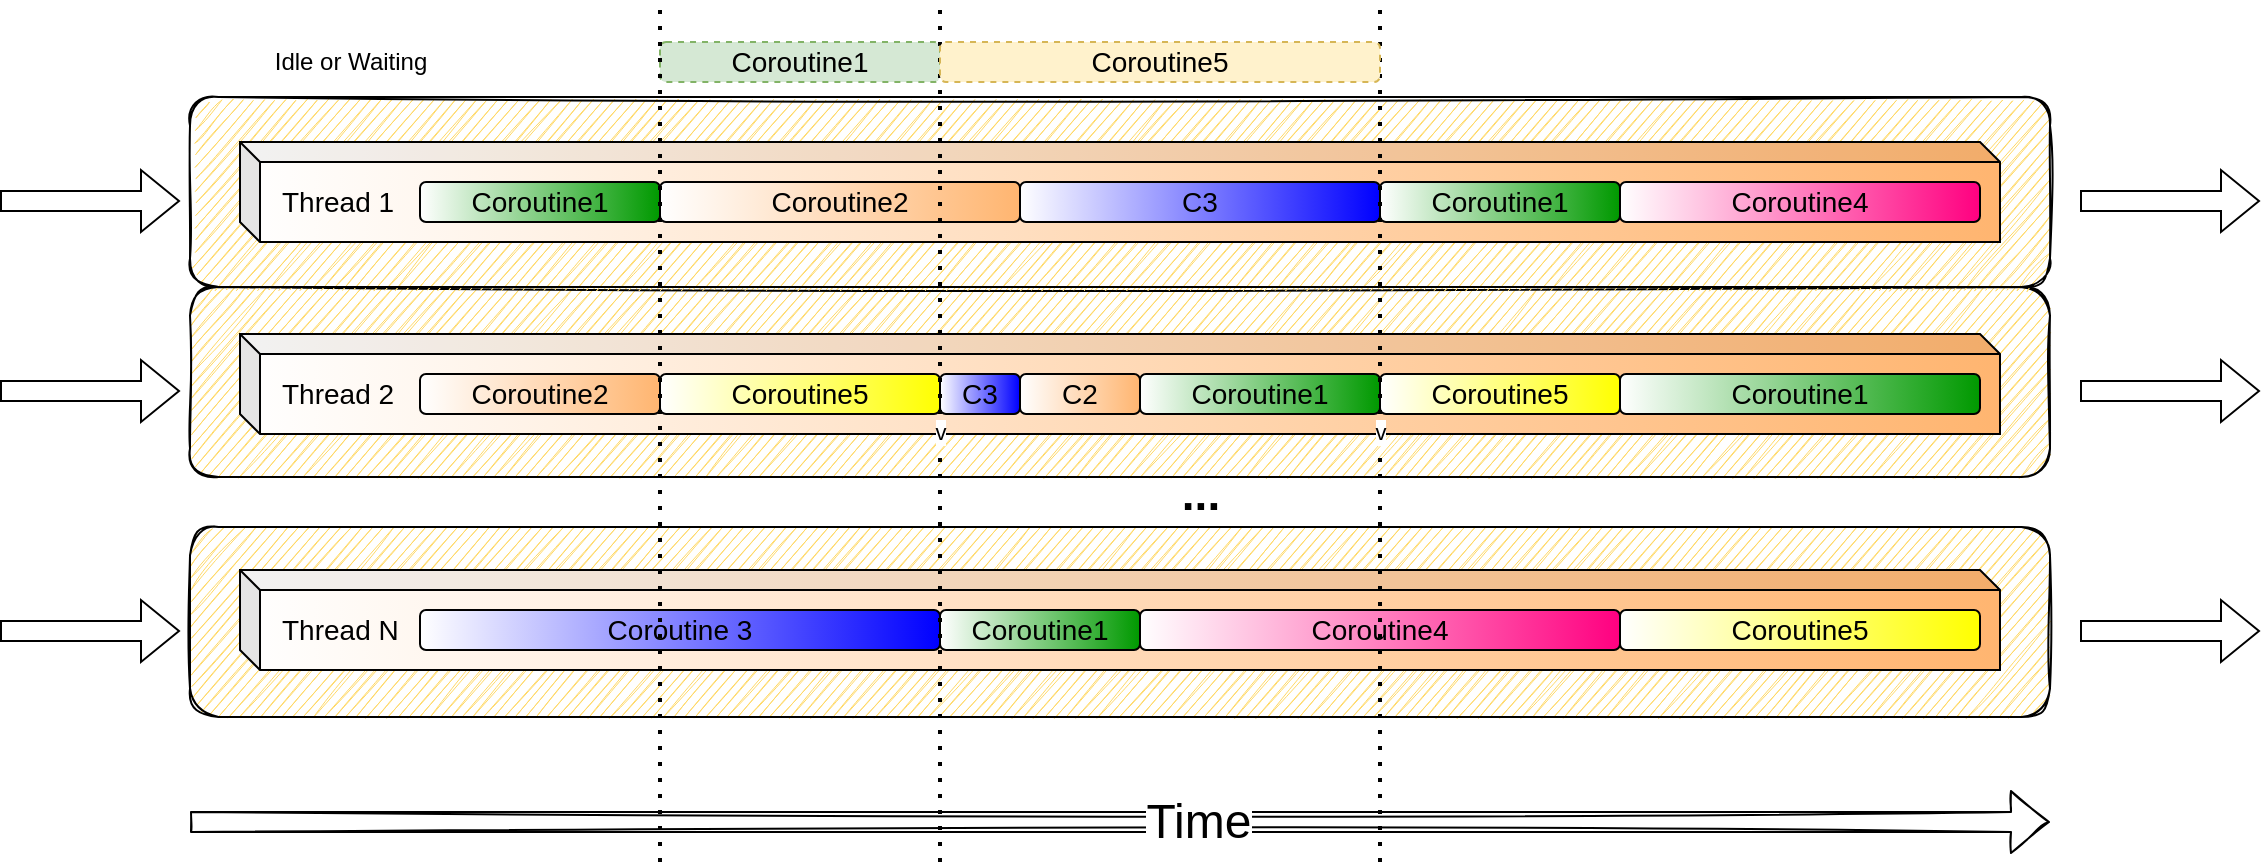 <mxfile version="24.7.8">
  <diagram id="gcXxg-jRAJFsOrIHN8xj" name="Page-1">
    <mxGraphModel dx="1941" dy="739" grid="1" gridSize="10" guides="1" tooltips="1" connect="1" arrows="1" fold="1" page="1" pageScale="1" pageWidth="827" pageHeight="1169" math="0" shadow="0">
      <root>
        <mxCell id="0" />
        <mxCell id="1" parent="0" />
        <mxCell id="jIrOgxdyWm36mc7Ax3gl-1" value="" style="rounded=1;whiteSpace=wrap;html=1;fontSize=38;fillColor=#FFD966;gradientColor=none;gradientDirection=west;shadow=0;sketch=1;strokeWidth=1;perimeterSpacing=1;glass=0;" parent="1" vertex="1">
          <mxGeometry x="-25" y="372.5" width="930" height="95" as="geometry" />
        </mxCell>
        <mxCell id="jIrOgxdyWm36mc7Ax3gl-2" value="" style="shape=flexArrow;endArrow=classic;html=1;rounded=0;fontSize=14;" parent="1" edge="1">
          <mxGeometry width="50" height="50" relative="1" as="geometry">
            <mxPoint x="-120" y="424.5" as="sourcePoint" />
            <mxPoint x="-30" y="424.5" as="targetPoint" />
          </mxGeometry>
        </mxCell>
        <mxCell id="jIrOgxdyWm36mc7Ax3gl-3" value="" style="shape=flexArrow;endArrow=classic;html=1;rounded=0;fontSize=14;" parent="1" edge="1">
          <mxGeometry width="50" height="50" relative="1" as="geometry">
            <mxPoint x="920" y="424.5" as="sourcePoint" />
            <mxPoint x="1010" y="424.5" as="targetPoint" />
          </mxGeometry>
        </mxCell>
        <mxCell id="jIrOgxdyWm36mc7Ax3gl-4" value="" style="rounded=1;whiteSpace=wrap;html=1;fontSize=38;fillColor=#FFD966;gradientColor=none;gradientDirection=west;shadow=0;sketch=1;strokeWidth=1;perimeterSpacing=1;glass=0;" parent="1" vertex="1">
          <mxGeometry x="-25" y="252.5" width="930" height="95" as="geometry" />
        </mxCell>
        <mxCell id="jIrOgxdyWm36mc7Ax3gl-5" value="" style="shape=flexArrow;endArrow=classic;html=1;rounded=0;fontSize=14;" parent="1" edge="1">
          <mxGeometry width="50" height="50" relative="1" as="geometry">
            <mxPoint x="-120" y="304.5" as="sourcePoint" />
            <mxPoint x="-30" y="304.5" as="targetPoint" />
          </mxGeometry>
        </mxCell>
        <mxCell id="jIrOgxdyWm36mc7Ax3gl-6" value="" style="shape=flexArrow;endArrow=classic;html=1;rounded=0;fontSize=14;" parent="1" edge="1">
          <mxGeometry width="50" height="50" relative="1" as="geometry">
            <mxPoint x="920" y="304.5" as="sourcePoint" />
            <mxPoint x="1010" y="304.5" as="targetPoint" />
          </mxGeometry>
        </mxCell>
        <mxCell id="jIrOgxdyWm36mc7Ax3gl-7" value="" style="rounded=1;whiteSpace=wrap;html=1;fontSize=38;fillColor=#FFD966;gradientColor=none;gradientDirection=west;shadow=0;sketch=1;strokeWidth=1;perimeterSpacing=1;glass=0;" parent="1" vertex="1">
          <mxGeometry x="-25" y="157.5" width="930" height="95" as="geometry" />
        </mxCell>
        <mxCell id="jIrOgxdyWm36mc7Ax3gl-8" value="&lt;span style=&quot;font-size: 14px;&quot;&gt;Thread 1&lt;/span&gt;" style="shape=cube;whiteSpace=wrap;html=1;boundedLbl=1;backgroundOutline=1;darkOpacity=0.05;darkOpacity2=0.1;size=10;align=left;spacingLeft=9;fontSize=14;fillColor=#FFB570;gradientColor=#ffffff;gradientDirection=west;" parent="1" vertex="1">
          <mxGeometry y="180" width="880" height="50" as="geometry" />
        </mxCell>
        <mxCell id="jIrOgxdyWm36mc7Ax3gl-9" value="&lt;span style=&quot;font-size: 14px;&quot;&gt;Thread 2&lt;/span&gt;" style="shape=cube;whiteSpace=wrap;html=1;boundedLbl=1;backgroundOutline=1;darkOpacity=0.05;darkOpacity2=0.1;size=10;align=left;spacingLeft=9;fontSize=14;fillColor=#FFB570;gradientColor=#ffffff;gradientDirection=west;" parent="1" vertex="1">
          <mxGeometry y="276" width="880" height="50" as="geometry" />
        </mxCell>
        <mxCell id="jIrOgxdyWm36mc7Ax3gl-10" value="Thread N" style="shape=cube;whiteSpace=wrap;html=1;boundedLbl=1;backgroundOutline=1;darkOpacity=0.05;darkOpacity2=0.1;size=10;align=left;spacingLeft=9;fontSize=14;fillColor=#FFB570;gradientColor=#ffffff;gradientDirection=west;" parent="1" vertex="1">
          <mxGeometry y="394" width="880" height="50" as="geometry" />
        </mxCell>
        <mxCell id="jIrOgxdyWm36mc7Ax3gl-11" value="..." style="text;html=1;align=center;verticalAlign=middle;resizable=0;points=[];autosize=1;strokeColor=none;fillColor=none;fontSize=23;fontStyle=1" parent="1" vertex="1">
          <mxGeometry x="465" y="341" width="30" height="30" as="geometry" />
        </mxCell>
        <mxCell id="jIrOgxdyWm36mc7Ax3gl-12" value="Coroutine1" style="rounded=1;whiteSpace=wrap;html=1;fontSize=14;fillColor=#009900;gradientColor=#ffffff;gradientDirection=west;" parent="1" vertex="1">
          <mxGeometry x="90" y="200" width="120" height="20" as="geometry" />
        </mxCell>
        <mxCell id="jIrOgxdyWm36mc7Ax3gl-13" value="Coroutine1" style="rounded=1;whiteSpace=wrap;html=1;fontSize=14;fillColor=#009900;gradientColor=#ffffff;gradientDirection=west;" parent="1" vertex="1">
          <mxGeometry x="350" y="414" width="100" height="20" as="geometry" />
        </mxCell>
        <mxCell id="jIrOgxdyWm36mc7Ax3gl-14" value="Coroutine1" style="rounded=1;whiteSpace=wrap;html=1;fontSize=14;fillColor=#009900;gradientColor=#ffffff;gradientDirection=west;" parent="1" vertex="1">
          <mxGeometry x="450" y="296" width="120" height="20" as="geometry" />
        </mxCell>
        <mxCell id="jIrOgxdyWm36mc7Ax3gl-15" value="Coroutine1" style="rounded=1;whiteSpace=wrap;html=1;fontSize=14;fillColor=#009900;gradientColor=#ffffff;gradientDirection=west;" parent="1" vertex="1">
          <mxGeometry x="570" y="200" width="120" height="20" as="geometry" />
        </mxCell>
        <mxCell id="jIrOgxdyWm36mc7Ax3gl-16" value="Coroutine1" style="rounded=1;whiteSpace=wrap;html=1;fontSize=14;fillColor=#009900;gradientColor=#ffffff;gradientDirection=west;" parent="1" vertex="1">
          <mxGeometry x="690" y="296" width="180" height="20" as="geometry" />
        </mxCell>
        <mxCell id="jIrOgxdyWm36mc7Ax3gl-17" value="Coroutine2" style="rounded=1;whiteSpace=wrap;html=1;fontSize=14;fillColor=#FFB570;gradientColor=#ffffff;gradientDirection=west;" parent="1" vertex="1">
          <mxGeometry x="210" y="200" width="180" height="20" as="geometry" />
        </mxCell>
        <mxCell id="jIrOgxdyWm36mc7Ax3gl-18" value="Coroutine2" style="rounded=1;whiteSpace=wrap;html=1;fontSize=14;fillColor=#FFB570;gradientColor=#ffffff;gradientDirection=west;" parent="1" vertex="1">
          <mxGeometry x="90" y="296" width="120" height="20" as="geometry" />
        </mxCell>
        <mxCell id="jIrOgxdyWm36mc7Ax3gl-19" value="C2" style="rounded=1;whiteSpace=wrap;html=1;fontSize=14;fillColor=#FFB570;gradientColor=#ffffff;gradientDirection=west;" parent="1" vertex="1">
          <mxGeometry x="390" y="296" width="60" height="20" as="geometry" />
        </mxCell>
        <mxCell id="jIrOgxdyWm36mc7Ax3gl-20" value="C3" style="rounded=1;whiteSpace=wrap;html=1;fontSize=14;fillColor=#0000FF;gradientColor=#ffffff;gradientDirection=west;" parent="1" vertex="1">
          <mxGeometry x="350" y="296" width="40" height="20" as="geometry" />
        </mxCell>
        <mxCell id="jIrOgxdyWm36mc7Ax3gl-21" value="C3" style="rounded=1;whiteSpace=wrap;html=1;fontSize=14;fillColor=#0000FF;gradientColor=#ffffff;gradientDirection=west;" parent="1" vertex="1">
          <mxGeometry x="390" y="200" width="180" height="20" as="geometry" />
        </mxCell>
        <mxCell id="jIrOgxdyWm36mc7Ax3gl-22" value="Coroutine 3" style="rounded=1;whiteSpace=wrap;html=1;fontSize=14;fillColor=#0000FF;gradientColor=#ffffff;gradientDirection=west;" parent="1" vertex="1">
          <mxGeometry x="90" y="414" width="260" height="20" as="geometry" />
        </mxCell>
        <mxCell id="jIrOgxdyWm36mc7Ax3gl-23" value="" style="shape=flexArrow;endArrow=classic;html=1;rounded=0;fontSize=14;" parent="1" edge="1">
          <mxGeometry width="50" height="50" relative="1" as="geometry">
            <mxPoint x="-120" y="209.5" as="sourcePoint" />
            <mxPoint x="-30" y="209.5" as="targetPoint" />
          </mxGeometry>
        </mxCell>
        <mxCell id="jIrOgxdyWm36mc7Ax3gl-24" value="" style="shape=flexArrow;endArrow=classic;html=1;rounded=0;fontSize=14;" parent="1" edge="1">
          <mxGeometry width="50" height="50" relative="1" as="geometry">
            <mxPoint x="920" y="209.5" as="sourcePoint" />
            <mxPoint x="1010" y="209.5" as="targetPoint" />
          </mxGeometry>
        </mxCell>
        <mxCell id="jIrOgxdyWm36mc7Ax3gl-26" value="Coroutine4" style="rounded=1;whiteSpace=wrap;html=1;fontSize=14;fillColor=#FF0080;gradientColor=#ffffff;gradientDirection=west;" parent="1" vertex="1">
          <mxGeometry x="450" y="414" width="240" height="20" as="geometry" />
        </mxCell>
        <mxCell id="jIrOgxdyWm36mc7Ax3gl-27" value="Coroutine4" style="rounded=1;whiteSpace=wrap;html=1;fontSize=14;fillColor=#FF0080;gradientColor=#ffffff;gradientDirection=west;" parent="1" vertex="1">
          <mxGeometry x="690" y="200" width="180" height="20" as="geometry" />
        </mxCell>
        <mxCell id="jIrOgxdyWm36mc7Ax3gl-28" value="Coroutine5" style="rounded=1;whiteSpace=wrap;html=1;fontSize=14;fillColor=#FFFF00;gradientColor=#ffffff;gradientDirection=west;" parent="1" vertex="1">
          <mxGeometry x="570" y="296" width="120" height="20" as="geometry" />
        </mxCell>
        <mxCell id="jIrOgxdyWm36mc7Ax3gl-29" value="Coroutine5" style="rounded=1;whiteSpace=wrap;html=1;fontSize=14;fillColor=#FFFF00;gradientColor=#ffffff;gradientDirection=west;" parent="1" vertex="1">
          <mxGeometry x="690" y="414" width="180" height="20" as="geometry" />
        </mxCell>
        <mxCell id="jIrOgxdyWm36mc7Ax3gl-30" value="" style="shape=flexArrow;endArrow=classic;html=1;rounded=1;fontSize=38;targetPerimeterSpacing=0;strokeWidth=1;sketch=1;" parent="1" edge="1">
          <mxGeometry width="50" height="50" relative="1" as="geometry">
            <mxPoint x="-25" y="520" as="sourcePoint" />
            <mxPoint x="905" y="520" as="targetPoint" />
          </mxGeometry>
        </mxCell>
        <mxCell id="jIrOgxdyWm36mc7Ax3gl-31" value="Time" style="edgeLabel;html=1;align=center;verticalAlign=middle;resizable=0;points=[];fontSize=24;" parent="jIrOgxdyWm36mc7Ax3gl-30" vertex="1" connectable="0">
          <mxGeometry x="0.084" relative="1" as="geometry">
            <mxPoint as="offset" />
          </mxGeometry>
        </mxCell>
        <mxCell id="jIrOgxdyWm36mc7Ax3gl-32" value="Coroutine5" style="rounded=1;whiteSpace=wrap;html=1;fontSize=14;fillColor=#FFFF00;gradientColor=#ffffff;gradientDirection=west;" parent="1" vertex="1">
          <mxGeometry x="210" y="296" width="140" height="20" as="geometry" />
        </mxCell>
        <mxCell id="jIrOgxdyWm36mc7Ax3gl-33" value="Coroutine1" style="rounded=1;whiteSpace=wrap;html=1;fontSize=14;fillColor=#d5e8d4;gradientDirection=west;dashed=1;strokeColor=#82b366;" parent="1" vertex="1">
          <mxGeometry x="210" y="130" width="140" height="20" as="geometry" />
        </mxCell>
        <mxCell id="jIrOgxdyWm36mc7Ax3gl-34" value="" style="endArrow=none;dashed=1;html=1;dashPattern=1 3;strokeWidth=2;rounded=0;" parent="1" edge="1">
          <mxGeometry width="50" height="50" relative="1" as="geometry">
            <mxPoint x="210" y="540" as="sourcePoint" />
            <mxPoint x="210" y="110" as="targetPoint" />
          </mxGeometry>
        </mxCell>
        <mxCell id="jIrOgxdyWm36mc7Ax3gl-35" value="v" style="endArrow=none;dashed=1;html=1;dashPattern=1 3;strokeWidth=2;rounded=0;" parent="1" edge="1">
          <mxGeometry width="50" height="50" relative="1" as="geometry">
            <mxPoint x="350" y="540" as="sourcePoint" />
            <mxPoint x="350" y="110" as="targetPoint" />
          </mxGeometry>
        </mxCell>
        <mxCell id="jIrOgxdyWm36mc7Ax3gl-36" value="Idle or Waiting" style="text;html=1;align=center;verticalAlign=middle;resizable=0;points=[];autosize=1;strokeColor=none;fillColor=none;" parent="1" vertex="1">
          <mxGeometry x="10" y="130" width="90" height="20" as="geometry" />
        </mxCell>
        <mxCell id="jIrOgxdyWm36mc7Ax3gl-37" value="v" style="endArrow=none;dashed=1;html=1;dashPattern=1 3;strokeWidth=2;rounded=0;" parent="1" edge="1">
          <mxGeometry width="50" height="50" relative="1" as="geometry">
            <mxPoint x="570" y="540" as="sourcePoint" />
            <mxPoint x="570" y="110" as="targetPoint" />
          </mxGeometry>
        </mxCell>
        <mxCell id="jIrOgxdyWm36mc7Ax3gl-38" value="Coroutine5" style="rounded=1;whiteSpace=wrap;html=1;fontSize=14;fillColor=#fff2cc;gradientDirection=west;dashed=1;strokeColor=#d6b656;" parent="1" vertex="1">
          <mxGeometry x="350" y="130" width="220" height="20" as="geometry" />
        </mxCell>
      </root>
    </mxGraphModel>
  </diagram>
</mxfile>
